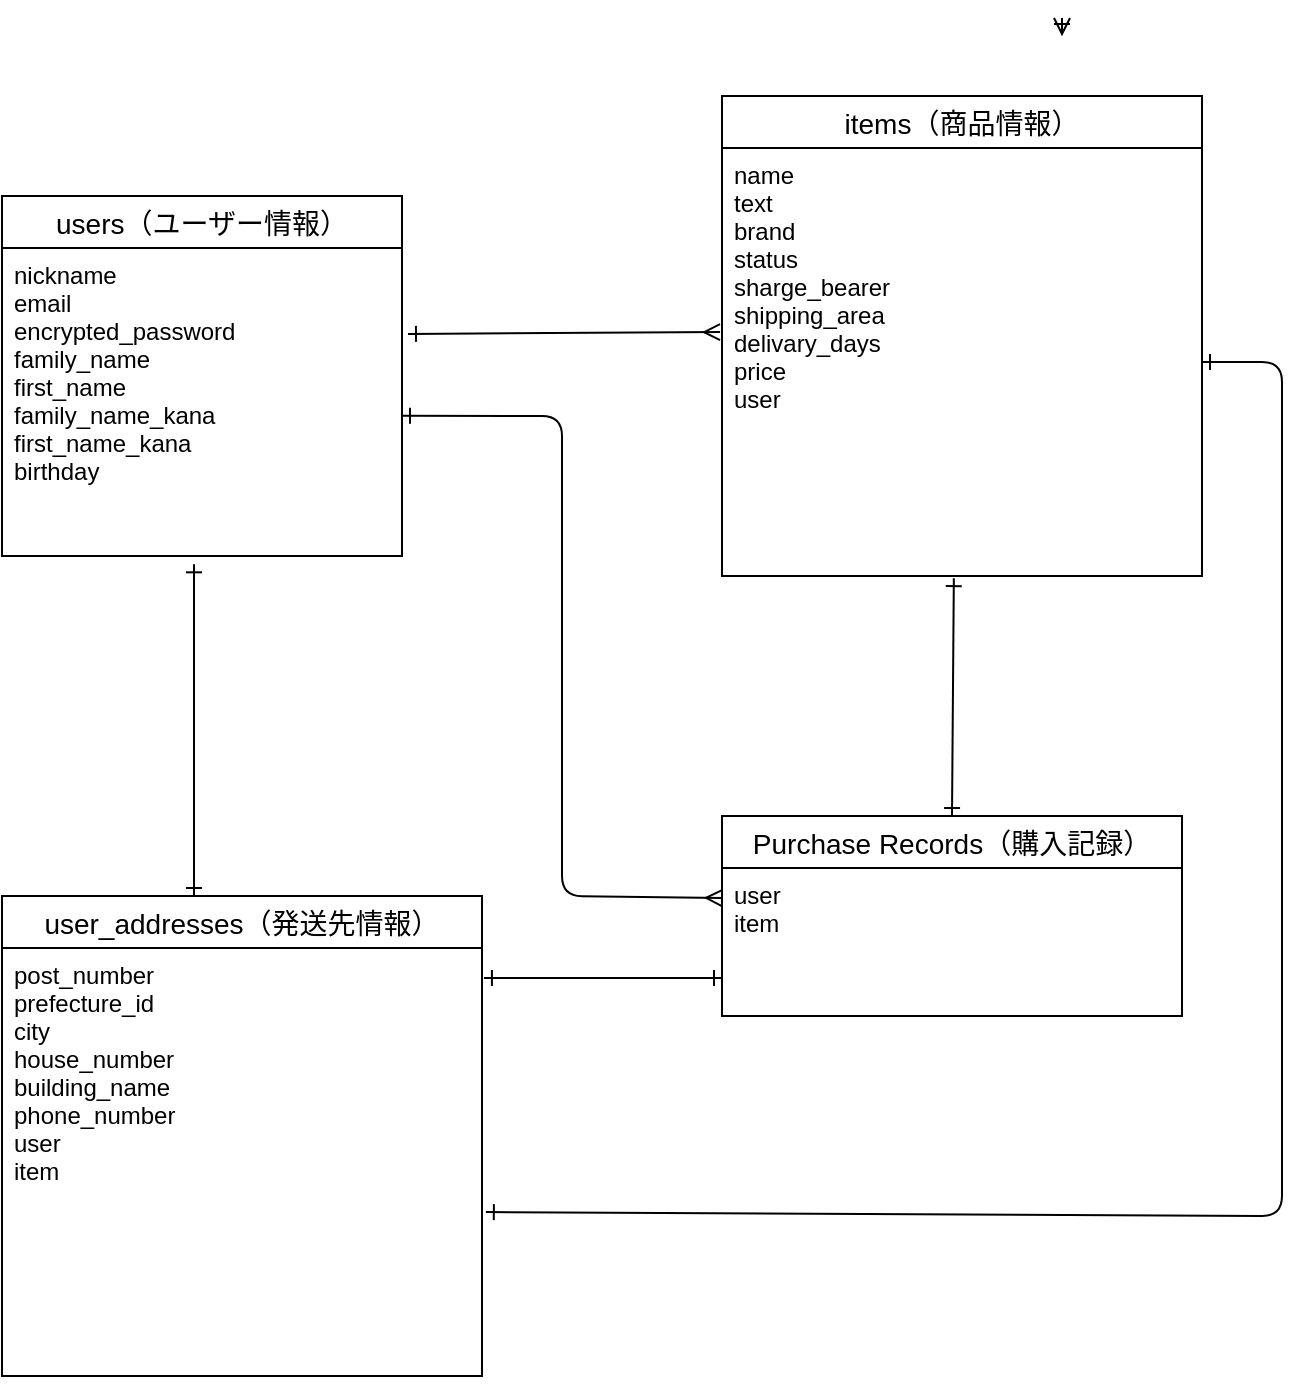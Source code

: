 <mxfile>
    <diagram id="6VN88RV6FUIPueblxGBX" name="ページ1">
        <mxGraphModel dx="899" dy="566" grid="1" gridSize="10" guides="1" tooltips="1" connect="1" arrows="1" fold="1" page="1" pageScale="1" pageWidth="827" pageHeight="1169" math="0" shadow="0">
            <root>
                <mxCell id="0"/>
                <mxCell id="1" parent="0"/>
                <mxCell id="82" value="items（商品情報）" style="swimlane;fontStyle=0;childLayout=stackLayout;horizontal=1;startSize=26;horizontalStack=0;resizeParent=1;resizeParentMax=0;resizeLast=0;collapsible=1;marginBottom=0;align=center;fontSize=14;" vertex="1" parent="1">
                    <mxGeometry x="520" y="120" width="240" height="240" as="geometry"/>
                </mxCell>
                <mxCell id="83" value="name&#10;text&#10;brand&#10;status&#10;sharge_bearer&#10;shipping_area&#10;delivary_days&#10;price&#10;user" style="text;strokeColor=none;fillColor=none;spacingLeft=4;spacingRight=4;overflow=hidden;rotatable=0;points=[[0,0.5],[1,0.5]];portConstraint=eastwest;fontSize=12;" vertex="1" parent="82">
                    <mxGeometry y="26" width="240" height="214" as="geometry"/>
                </mxCell>
                <mxCell id="91" value="users（ユーザー情報）" style="swimlane;fontStyle=0;childLayout=stackLayout;horizontal=1;startSize=26;horizontalStack=0;resizeParent=1;resizeParentMax=0;resizeLast=0;collapsible=1;marginBottom=0;align=center;fontSize=14;" vertex="1" parent="1">
                    <mxGeometry x="160" y="170" width="200" height="180" as="geometry"/>
                </mxCell>
                <mxCell id="92" value="nickname&#10;email&#10;encrypted_password&#10;family_name&#10;first_name&#10;family_name_kana&#10;first_name_kana&#10;birthday" style="text;strokeColor=none;fillColor=none;spacingLeft=4;spacingRight=4;overflow=hidden;rotatable=0;points=[[0,0.5],[1,0.5]];portConstraint=eastwest;fontSize=12;" vertex="1" parent="91">
                    <mxGeometry y="26" width="200" height="154" as="geometry"/>
                </mxCell>
                <mxCell id="99" value="user_addresses（発送先情報）" style="swimlane;fontStyle=0;childLayout=stackLayout;horizontal=1;startSize=26;horizontalStack=0;resizeParent=1;resizeParentMax=0;resizeLast=0;collapsible=1;marginBottom=0;align=center;fontSize=14;" vertex="1" parent="1">
                    <mxGeometry x="160" y="520" width="240" height="240" as="geometry"/>
                </mxCell>
                <mxCell id="101" value="post_number&#10;prefecture_id&#10;city&#10;house_number&#10;building_name&#10;phone_number&#10;user&#10;item" style="text;strokeColor=none;fillColor=none;spacingLeft=4;spacingRight=4;overflow=hidden;rotatable=0;points=[[0,0.5],[1,0.5]];portConstraint=eastwest;fontSize=12;" vertex="1" parent="99">
                    <mxGeometry y="26" width="240" height="214" as="geometry"/>
                </mxCell>
                <mxCell id="108" style="edgeStyle=none;html=1;exitX=0.48;exitY=1.027;exitDx=0;exitDy=0;startArrow=ERone;startFill=0;endArrow=ERone;endFill=0;strokeColor=default;elbow=vertical;exitPerimeter=0;" edge="1" parent="1" source="92">
                    <mxGeometry relative="1" as="geometry">
                        <mxPoint x="256" y="520" as="targetPoint"/>
                    </mxGeometry>
                </mxCell>
                <mxCell id="110" style="edgeStyle=none;html=1;exitX=1.015;exitY=0.279;exitDx=0;exitDy=0;entryX=-0.004;entryY=0.43;entryDx=0;entryDy=0;entryPerimeter=0;startArrow=ERone;startFill=0;endArrow=ERmany;endFill=0;strokeColor=default;elbow=vertical;exitPerimeter=0;" edge="1" parent="1" source="92" target="83">
                    <mxGeometry relative="1" as="geometry"/>
                </mxCell>
                <mxCell id="113" style="edgeStyle=none;html=1;exitX=1;exitY=0.5;exitDx=0;exitDy=0;startArrow=ERone;startFill=0;endArrow=ERmany;endFill=0;strokeColor=default;elbow=vertical;" edge="1" parent="1">
                    <mxGeometry relative="1" as="geometry">
                        <mxPoint x="690" y="81" as="targetPoint"/>
                        <mxPoint x="690" y="88" as="sourcePoint"/>
                    </mxGeometry>
                </mxCell>
                <mxCell id="115" value="Purchase Records（購入記録）" style="swimlane;fontStyle=0;childLayout=stackLayout;horizontal=1;startSize=26;horizontalStack=0;resizeParent=1;resizeParentMax=0;resizeLast=0;collapsible=1;marginBottom=0;align=center;fontSize=14;" vertex="1" parent="1">
                    <mxGeometry x="520" y="480" width="230" height="100" as="geometry"/>
                </mxCell>
                <mxCell id="116" value="user&#10;item" style="text;strokeColor=none;fillColor=none;spacingLeft=4;spacingRight=4;overflow=hidden;rotatable=0;points=[[0,0.5],[1,0.5]];portConstraint=eastwest;fontSize=12;" vertex="1" parent="115">
                    <mxGeometry y="26" width="230" height="74" as="geometry"/>
                </mxCell>
                <mxCell id="119" style="edgeStyle=none;html=1;exitX=1;exitY=0.545;exitDx=0;exitDy=0;entryX=0;entryY=0.203;entryDx=0;entryDy=0;entryPerimeter=0;startArrow=ERone;startFill=0;endArrow=ERmany;endFill=0;strokeColor=default;elbow=vertical;exitPerimeter=0;" edge="1" parent="1" source="92" target="116">
                    <mxGeometry relative="1" as="geometry">
                        <Array as="points">
                            <mxPoint x="440" y="280"/>
                            <mxPoint x="440" y="520"/>
                        </Array>
                    </mxGeometry>
                </mxCell>
                <mxCell id="120" style="edgeStyle=none;html=1;exitX=0.483;exitY=1.005;exitDx=0;exitDy=0;entryX=0.5;entryY=0;entryDx=0;entryDy=0;startArrow=ERone;startFill=0;endArrow=ERone;endFill=0;strokeColor=default;elbow=vertical;exitPerimeter=0;" edge="1" parent="1" source="83" target="115">
                    <mxGeometry relative="1" as="geometry"/>
                </mxCell>
                <mxCell id="122" style="edgeStyle=none;html=1;entryX=1.004;entryY=0.07;entryDx=0;entryDy=0;startArrow=ERone;startFill=0;endArrow=ERone;endFill=0;strokeColor=default;elbow=vertical;entryPerimeter=0;" edge="1" parent="1" target="101">
                    <mxGeometry relative="1" as="geometry">
                        <mxPoint x="520" y="561" as="sourcePoint"/>
                    </mxGeometry>
                </mxCell>
                <mxCell id="123" style="edgeStyle=none;html=1;exitX=1;exitY=0.5;exitDx=0;exitDy=0;startArrow=ERone;startFill=0;endArrow=ERone;endFill=0;strokeColor=default;elbow=vertical;entryX=1.008;entryY=0.617;entryDx=0;entryDy=0;entryPerimeter=0;" edge="1" parent="1" source="83" target="101">
                    <mxGeometry relative="1" as="geometry">
                        <mxPoint x="790" y="730" as="targetPoint"/>
                        <Array as="points">
                            <mxPoint x="800" y="253"/>
                            <mxPoint x="800" y="680"/>
                        </Array>
                    </mxGeometry>
                </mxCell>
            </root>
        </mxGraphModel>
    </diagram>
</mxfile>